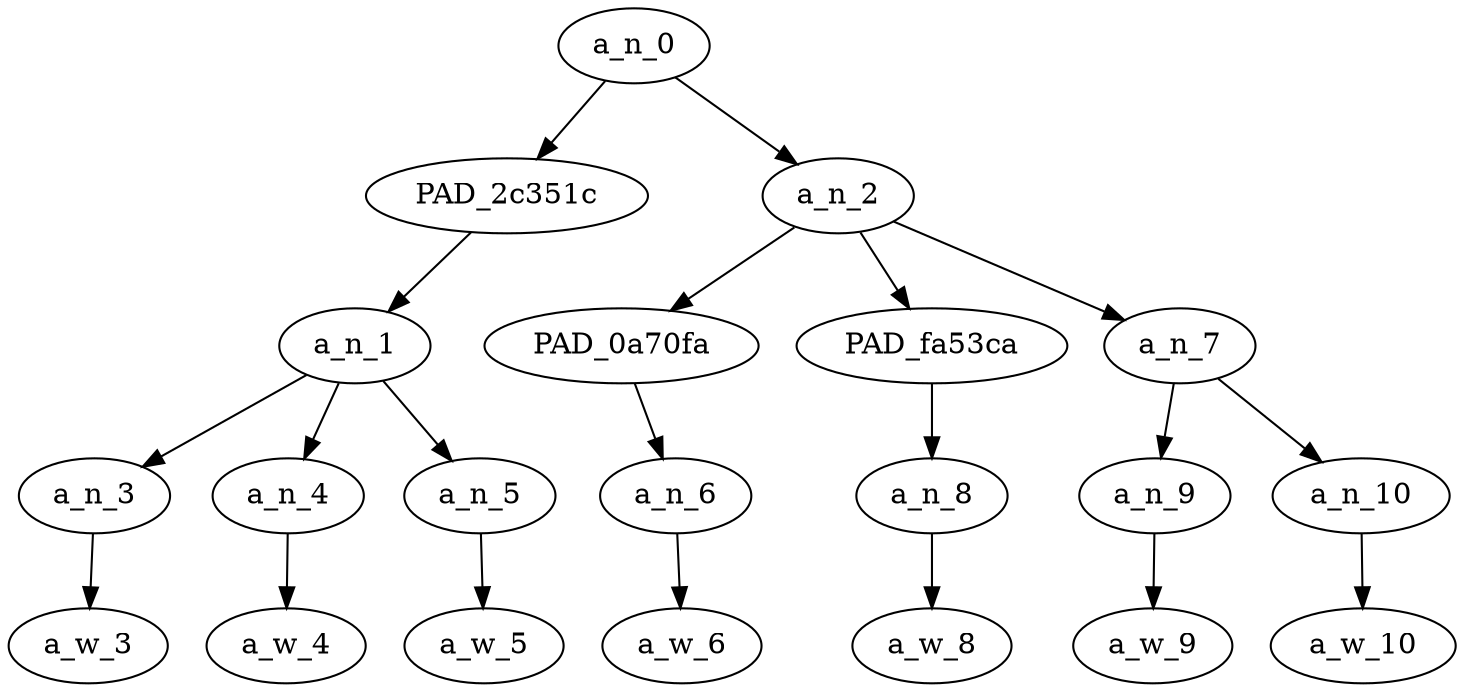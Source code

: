 strict digraph "" {
	a_n_0	[div_dir=1,
		index=0,
		level=4,
		pos="2.75,4!",
		text_span="[0, 1, 2, 3, 4, 5, 6]",
		value=1.00000001];
	PAD_2c351c	[div_dir=1,
		index=0,
		level=3,
		pos="1.0,3!",
		text_span="[0, 1, 2]",
		value=0.59813887];
	a_n_0 -> PAD_2c351c;
	a_n_2	[div_dir=1,
		index=1,
		level=3,
		pos="4.5,3!",
		text_span="[3, 4, 5, 6]",
		value=0.39948216];
	a_n_0 -> a_n_2;
	a_n_1	[div_dir=1,
		index=0,
		level=2,
		pos="1.0,2!",
		text_span="[0, 1, 2]",
		value=0.59813887];
	PAD_2c351c -> a_n_1;
	a_n_3	[div_dir=1,
		index=0,
		level=1,
		pos="0.0,1!",
		text_span="[0]",
		value=0.13024553];
	a_n_1 -> a_n_3;
	a_n_4	[div_dir=1,
		index=1,
		level=1,
		pos="1.0,1!",
		text_span="[1]",
		value=0.09416300];
	a_n_1 -> a_n_4;
	a_n_5	[div_dir=1,
		index=2,
		level=1,
		pos="2.0,1!",
		text_span="[2]",
		value=0.37066246];
	a_n_1 -> a_n_5;
	a_w_3	[div_dir=0,
		index=0,
		level=0,
		pos="0,0!",
		text_span="[0]",
		value=perverted];
	a_n_3 -> a_w_3;
	a_w_4	[div_dir=0,
		index=1,
		level=0,
		pos="1,0!",
		text_span="[1]",
		value=old];
	a_n_4 -> a_w_4;
	a_w_5	[div_dir=0,
		index=2,
		level=0,
		pos="2,0!",
		text_span="[2]",
		value=kike];
	a_n_5 -> a_w_5;
	PAD_0a70fa	[div_dir=1,
		index=1,
		level=2,
		pos="3.0,2!",
		text_span="[3]",
		value=0.16233863];
	a_n_2 -> PAD_0a70fa;
	PAD_fa53ca	[div_dir=1,
		index=3,
		level=2,
		pos="6.0,2!",
		text_span="[6]",
		value=0.05489646];
	a_n_2 -> PAD_fa53ca;
	a_n_7	[div_dir=1,
		index=2,
		level=2,
		pos="4.5,2!",
		text_span="[4, 5]",
		value=0.18169212];
	a_n_2 -> a_n_7;
	a_n_6	[div_dir=1,
		index=3,
		level=1,
		pos="3.0,1!",
		text_span="[3]",
		value=0.16233863];
	PAD_0a70fa -> a_n_6;
	a_w_6	[div_dir=0,
		index=3,
		level=0,
		pos="3,0!",
		text_span="[3]",
		value=drooling];
	a_n_6 -> a_w_6;
	a_n_8	[div_dir=1,
		index=6,
		level=1,
		pos="6.0,1!",
		text_span="[6]",
		value=0.05489646];
	PAD_fa53ca -> a_n_8;
	a_w_8	[div_dir=0,
		index=6,
		level=0,
		pos="6,0!",
		text_span="[6]",
		value=sad];
	a_n_8 -> a_w_8;
	a_n_9	[div_dir=1,
		index=4,
		level=1,
		pos="4.0,1!",
		text_span="[4]",
		value=0.04483401];
	a_n_7 -> a_n_9;
	a_n_10	[div_dir=1,
		index=5,
		level=1,
		pos="5.0,1!",
		text_span="[5]",
		value=0.13647546];
	a_n_7 -> a_n_10;
	a_w_9	[div_dir=0,
		index=4,
		level=0,
		pos="4,0!",
		text_span="[4]",
		value=over];
	a_n_9 -> a_w_9;
	a_w_10	[div_dir=0,
		index=5,
		level=0,
		pos="5,0!",
		text_span="[5]",
		value=yentas];
	a_n_10 -> a_w_10;
}
